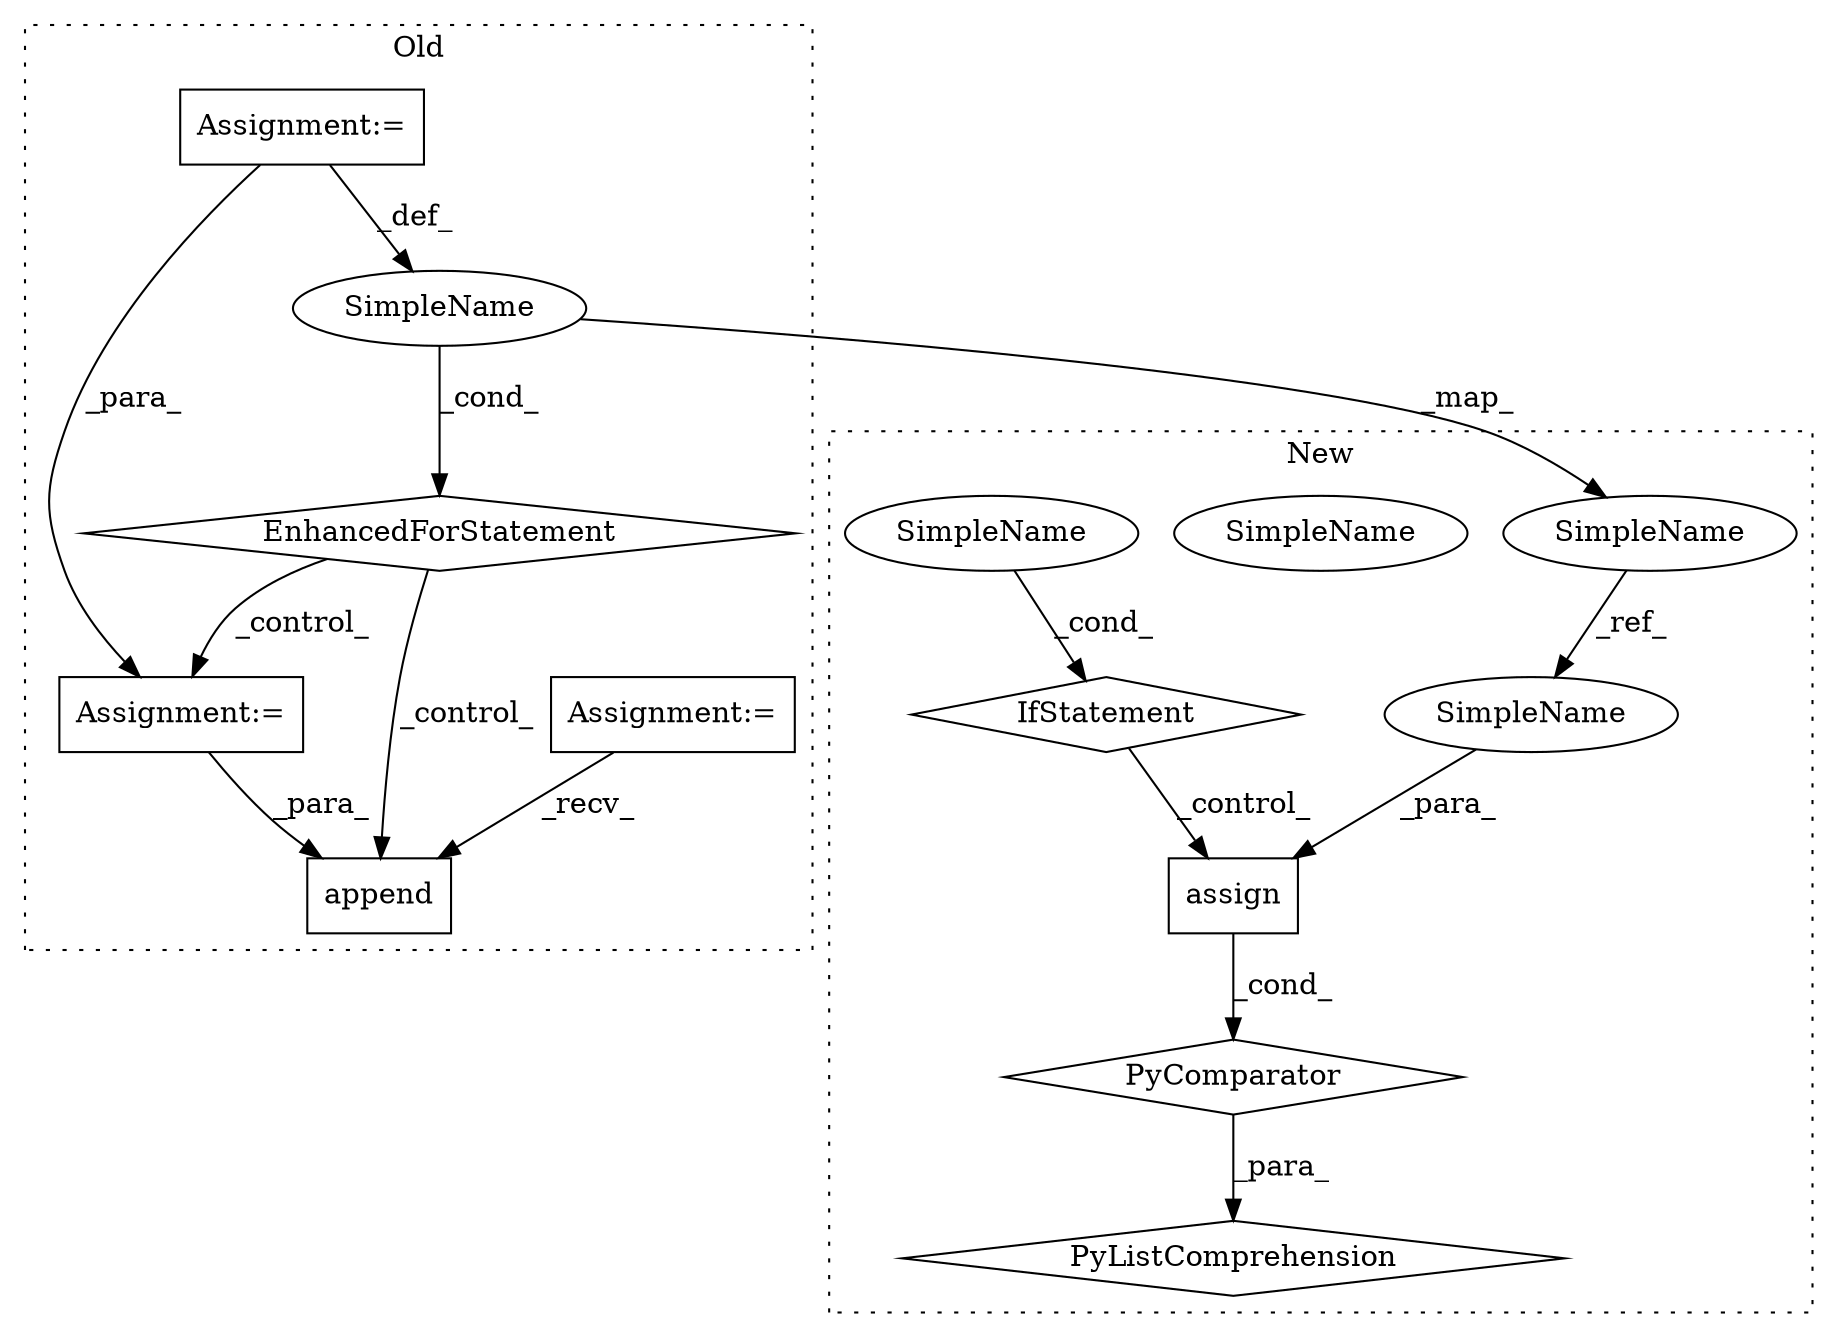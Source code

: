 digraph G {
subgraph cluster0 {
1 [label="EnhancedForStatement" a="70" s="6519,6591" l="57,2" shape="diamond"];
3 [label="Assignment:=" a="7" s="6519,6591" l="57,2" shape="box"];
5 [label="SimpleName" a="42" s="6580" l="4" shape="ellipse"];
7 [label="append" a="32" s="6763,6776" l="7,1" shape="box"];
11 [label="Assignment:=" a="7" s="6492" l="1" shape="box"];
12 [label="Assignment:=" a="7" s="6614" l="1" shape="box"];
label = "Old";
style="dotted";
}
subgraph cluster1 {
2 [label="assign" a="32" s="6526,6537" l="7,1" shape="box"];
4 [label="IfStatement" a="25" s="6602" l="23" shape="diamond"];
6 [label="SimpleName" a="42" s="6605" l="4" shape="ellipse"];
8 [label="SimpleName" a="42" s="6620" l="5" shape="ellipse"];
9 [label="PyListComprehension" a="109" s="6454" l="179" shape="diamond"];
10 [label="PyComparator" a="113" s="6602" l="23" shape="diamond"];
13 [label="SimpleName" a="42" s="6533" l="4" shape="ellipse"];
14 [label="SimpleName" a="42" s="6620" l="5" shape="ellipse"];
label = "New";
style="dotted";
}
1 -> 7 [label="_control_"];
1 -> 12 [label="_control_"];
2 -> 10 [label="_cond_"];
3 -> 5 [label="_def_"];
3 -> 12 [label="_para_"];
4 -> 2 [label="_control_"];
5 -> 6 [label="_map_"];
5 -> 1 [label="_cond_"];
6 -> 13 [label="_ref_"];
10 -> 9 [label="_para_"];
11 -> 7 [label="_recv_"];
12 -> 7 [label="_para_"];
13 -> 2 [label="_para_"];
14 -> 4 [label="_cond_"];
}